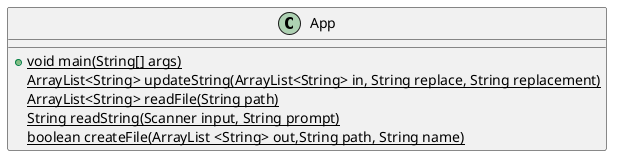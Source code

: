 @startuml
'https://plantuml.com/class-diagram

class App{
    +{static}void main(String[] args)
    {static}ArrayList<String> updateString(ArrayList<String> in, String replace, String replacement)
    {static}ArrayList<String> readFile(String path)
    {static}String readString(Scanner input, String prompt)
        {static}boolean createFile(ArrayList <String> out,String path, String name)
}

@enduml